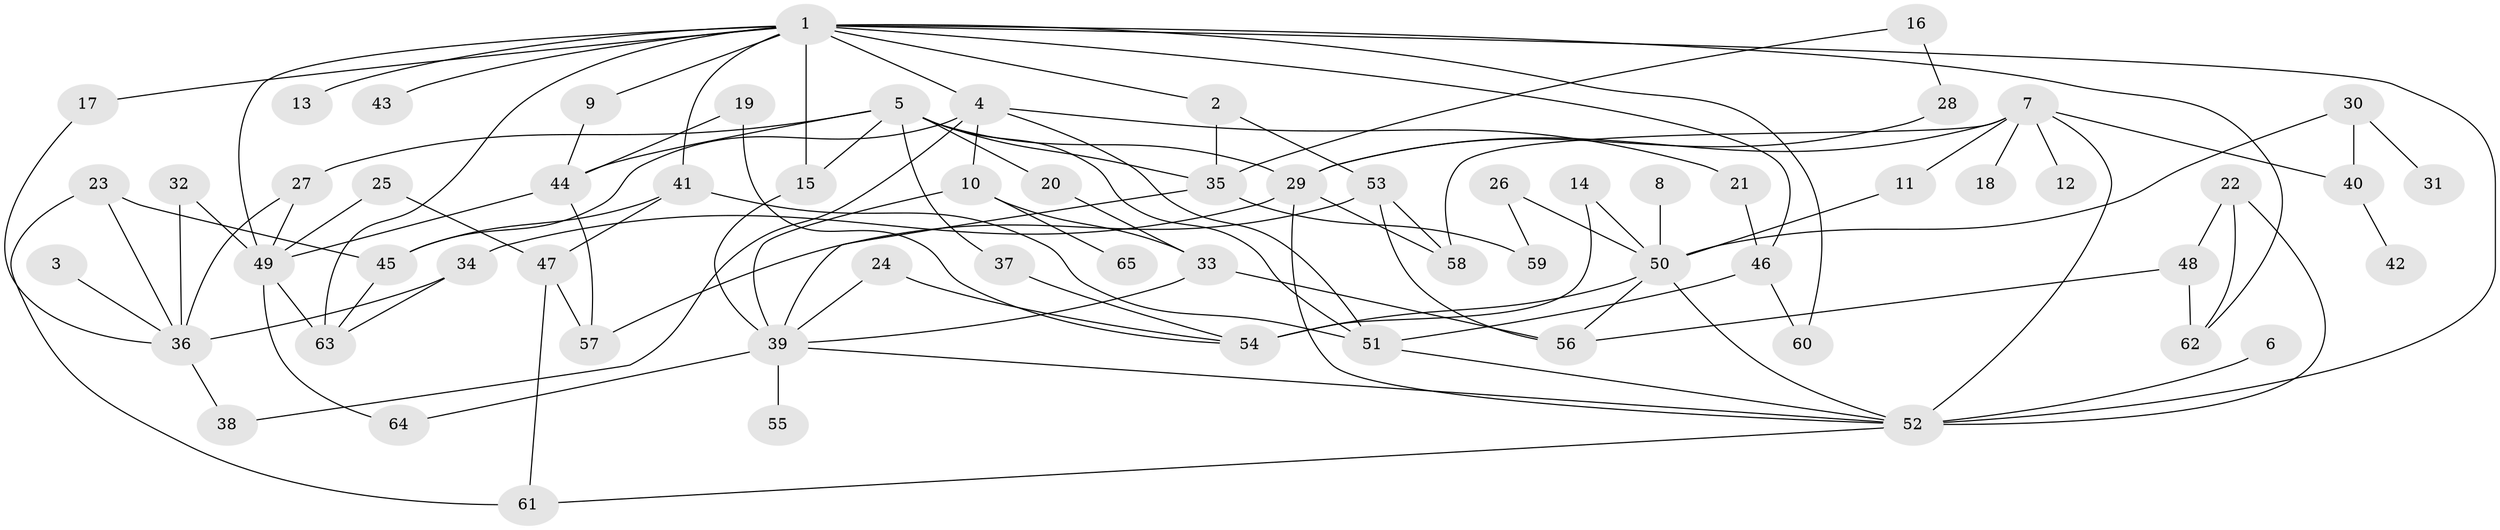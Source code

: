 // original degree distribution, {6: 0.05426356589147287, 7: 0.023255813953488372, 4: 0.11627906976744186, 3: 0.24031007751937986, 5: 0.06201550387596899, 2: 0.3178294573643411, 1: 0.18604651162790697}
// Generated by graph-tools (version 1.1) at 2025/25/03/09/25 03:25:29]
// undirected, 65 vertices, 111 edges
graph export_dot {
graph [start="1"]
  node [color=gray90,style=filled];
  1;
  2;
  3;
  4;
  5;
  6;
  7;
  8;
  9;
  10;
  11;
  12;
  13;
  14;
  15;
  16;
  17;
  18;
  19;
  20;
  21;
  22;
  23;
  24;
  25;
  26;
  27;
  28;
  29;
  30;
  31;
  32;
  33;
  34;
  35;
  36;
  37;
  38;
  39;
  40;
  41;
  42;
  43;
  44;
  45;
  46;
  47;
  48;
  49;
  50;
  51;
  52;
  53;
  54;
  55;
  56;
  57;
  58;
  59;
  60;
  61;
  62;
  63;
  64;
  65;
  1 -- 2 [weight=1.0];
  1 -- 4 [weight=1.0];
  1 -- 9 [weight=1.0];
  1 -- 13 [weight=1.0];
  1 -- 15 [weight=1.0];
  1 -- 17 [weight=1.0];
  1 -- 41 [weight=1.0];
  1 -- 43 [weight=1.0];
  1 -- 46 [weight=1.0];
  1 -- 49 [weight=1.0];
  1 -- 52 [weight=2.0];
  1 -- 60 [weight=1.0];
  1 -- 62 [weight=1.0];
  1 -- 63 [weight=1.0];
  2 -- 35 [weight=1.0];
  2 -- 53 [weight=1.0];
  3 -- 36 [weight=1.0];
  4 -- 10 [weight=1.0];
  4 -- 21 [weight=1.0];
  4 -- 38 [weight=1.0];
  4 -- 45 [weight=1.0];
  4 -- 51 [weight=1.0];
  5 -- 15 [weight=1.0];
  5 -- 20 [weight=1.0];
  5 -- 27 [weight=1.0];
  5 -- 29 [weight=1.0];
  5 -- 35 [weight=1.0];
  5 -- 37 [weight=1.0];
  5 -- 44 [weight=1.0];
  5 -- 51 [weight=1.0];
  6 -- 52 [weight=1.0];
  7 -- 11 [weight=1.0];
  7 -- 12 [weight=1.0];
  7 -- 18 [weight=1.0];
  7 -- 29 [weight=1.0];
  7 -- 40 [weight=1.0];
  7 -- 52 [weight=1.0];
  7 -- 58 [weight=1.0];
  8 -- 50 [weight=1.0];
  9 -- 44 [weight=1.0];
  10 -- 33 [weight=1.0];
  10 -- 39 [weight=1.0];
  10 -- 65 [weight=1.0];
  11 -- 50 [weight=1.0];
  14 -- 50 [weight=1.0];
  14 -- 54 [weight=1.0];
  15 -- 39 [weight=1.0];
  16 -- 28 [weight=1.0];
  16 -- 35 [weight=1.0];
  17 -- 36 [weight=1.0];
  19 -- 44 [weight=1.0];
  19 -- 54 [weight=1.0];
  20 -- 33 [weight=1.0];
  21 -- 46 [weight=1.0];
  22 -- 48 [weight=1.0];
  22 -- 52 [weight=1.0];
  22 -- 62 [weight=1.0];
  23 -- 36 [weight=1.0];
  23 -- 45 [weight=1.0];
  23 -- 61 [weight=1.0];
  24 -- 39 [weight=1.0];
  24 -- 54 [weight=1.0];
  25 -- 47 [weight=1.0];
  25 -- 49 [weight=1.0];
  26 -- 50 [weight=1.0];
  26 -- 59 [weight=1.0];
  27 -- 36 [weight=1.0];
  27 -- 49 [weight=2.0];
  28 -- 29 [weight=1.0];
  29 -- 34 [weight=1.0];
  29 -- 52 [weight=1.0];
  29 -- 58 [weight=1.0];
  30 -- 31 [weight=1.0];
  30 -- 40 [weight=1.0];
  30 -- 50 [weight=1.0];
  32 -- 36 [weight=1.0];
  32 -- 49 [weight=1.0];
  33 -- 39 [weight=1.0];
  33 -- 56 [weight=1.0];
  34 -- 36 [weight=2.0];
  34 -- 63 [weight=1.0];
  35 -- 39 [weight=1.0];
  35 -- 59 [weight=1.0];
  36 -- 38 [weight=1.0];
  37 -- 54 [weight=1.0];
  39 -- 52 [weight=1.0];
  39 -- 55 [weight=1.0];
  39 -- 64 [weight=1.0];
  40 -- 42 [weight=1.0];
  41 -- 45 [weight=1.0];
  41 -- 47 [weight=1.0];
  41 -- 51 [weight=1.0];
  44 -- 49 [weight=1.0];
  44 -- 57 [weight=1.0];
  45 -- 63 [weight=1.0];
  46 -- 51 [weight=1.0];
  46 -- 60 [weight=1.0];
  47 -- 57 [weight=1.0];
  47 -- 61 [weight=1.0];
  48 -- 56 [weight=1.0];
  48 -- 62 [weight=1.0];
  49 -- 63 [weight=2.0];
  49 -- 64 [weight=1.0];
  50 -- 52 [weight=1.0];
  50 -- 54 [weight=3.0];
  50 -- 56 [weight=1.0];
  51 -- 52 [weight=1.0];
  52 -- 61 [weight=1.0];
  53 -- 56 [weight=1.0];
  53 -- 57 [weight=1.0];
  53 -- 58 [weight=1.0];
}
